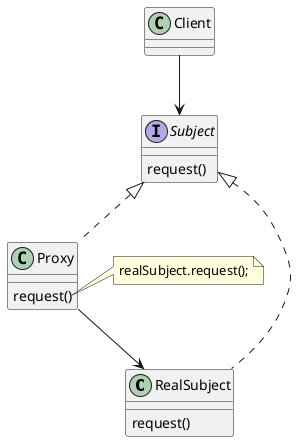 @startuml
class RealSubject implements Subject
class Proxy implements Subject
Subject : request()
RealSubject : request()
Proxy : request()

Proxy --> RealSubject

Client --> Subject

note right of Proxy::request()
realSubject.request();
end note
@enduml